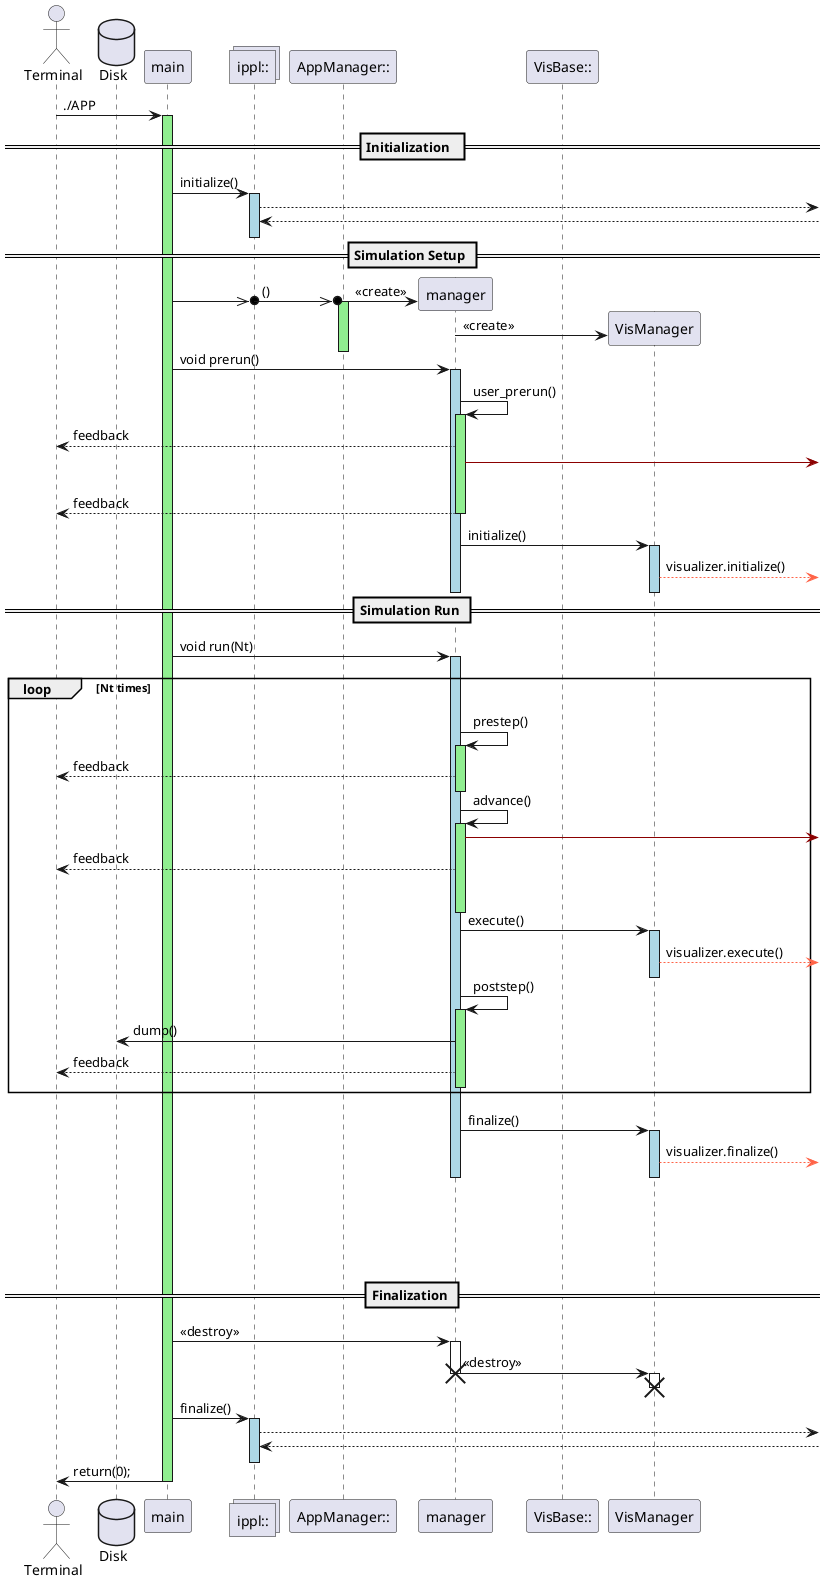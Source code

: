 @startuml
!pragma teoz true
actor Terminal
Database Disk

participant main
collections "ippl::" as ippl


participant "AppManager::" as AppManager
participant manager





participant "VisBase::" as VisBase
participant VisManager







Terminal -> main : ./APP
activate main #LightGreen


' group Setup #LightBlue something
' end
' Alice -> Bob: Authentication Request
' alt#Gold #LightBlue Successful case
'     Bob -> Alice: Authentication Accepted
' else #Pink Failure
'     Bob -> Alice: Authentication Rejected
' end

== Initialization  == 

    ' main -\ ippl
    main -> ippl : initialize()
    activate ippl #LightBlue
        ippl -->
        ippl <--
        ||3||
    deactivate ippl
    
    
    
== Simulation Setup ==
    
    
    main        ->>o ippl
    &ippl       ->>o AppManager: ()
    activate AppManager #LightGreen
        &AppManager -> manager **: <<create>>
        manager -> VisManager **: <<create>>
    deactivate AppManager

    main -> manager : void prerun()
    activate manager #LightBlue
     manager->manager : user_prerun()
        activate manager #LightGreen
                manager --> Terminal : feedback
                ||2||
        manager -[#DarkRed]>
        ||20||
        manager --> Terminal : feedback
        deactivate manager

            manager -> VisManager  : initialize()
            activate VisManager #LightBlue
                VisManager -[#Tomato]-> : visualizer.initialize()
                ||2||
            deactivate VisManager


    deactivate manager


       
        

    
    
== Simulation Run ==
    
    main -> manager : void run(Nt)
    activate manager #LightBlue



            ||10|| 
            
        loop Nt times
            manager->manager : prestep()
            activate manager #LightGreen
                manager --> Terminal : feedback
                ||2||
            deactivate manager


            manager->manager : advance()
            activate manager #LightGreen
                manager -[#DarkRed]>
                manager --> Terminal : feedback
                ||30||
            deactivate manager

            manager -> VisManager  : execute()
            activate VisManager #LightBlue
                VisManager -[#Tomato]-> : visualizer.execute()
                ||2||
            deactivate VisManager

            manager->manager : poststep()
            activate manager #LightGreen
            manager -> Disk : dump()
            manager --> Terminal :  feedback
            ||2||
            deactivate manager


            ||10|| 

        end

            manager -> VisManager  : finalize()
            activate VisManager #LightBlue
                VisManager -[#Tomato]-> : visualizer.finalize()
                ||2||
            deactivate VisManager

        ' manager --> Terminal :  print timing info

    deactivate manager


||100||
    
== Finalization ==
    
    main -> manager ++:  <<destroy>>
    main -[hidden]-> manager !!:
    &manager -> VisManager ++:  <<destroy>>
    manager -[hidden]-> VisManager !!:
    

    main -> ippl : finalize()
    activate ippl #LightBlue

        ippl -->
        ippl <--
        ||3||
    deactivate ippl
    main -> Terminal : return(0);

    deactivate main

@enduml

